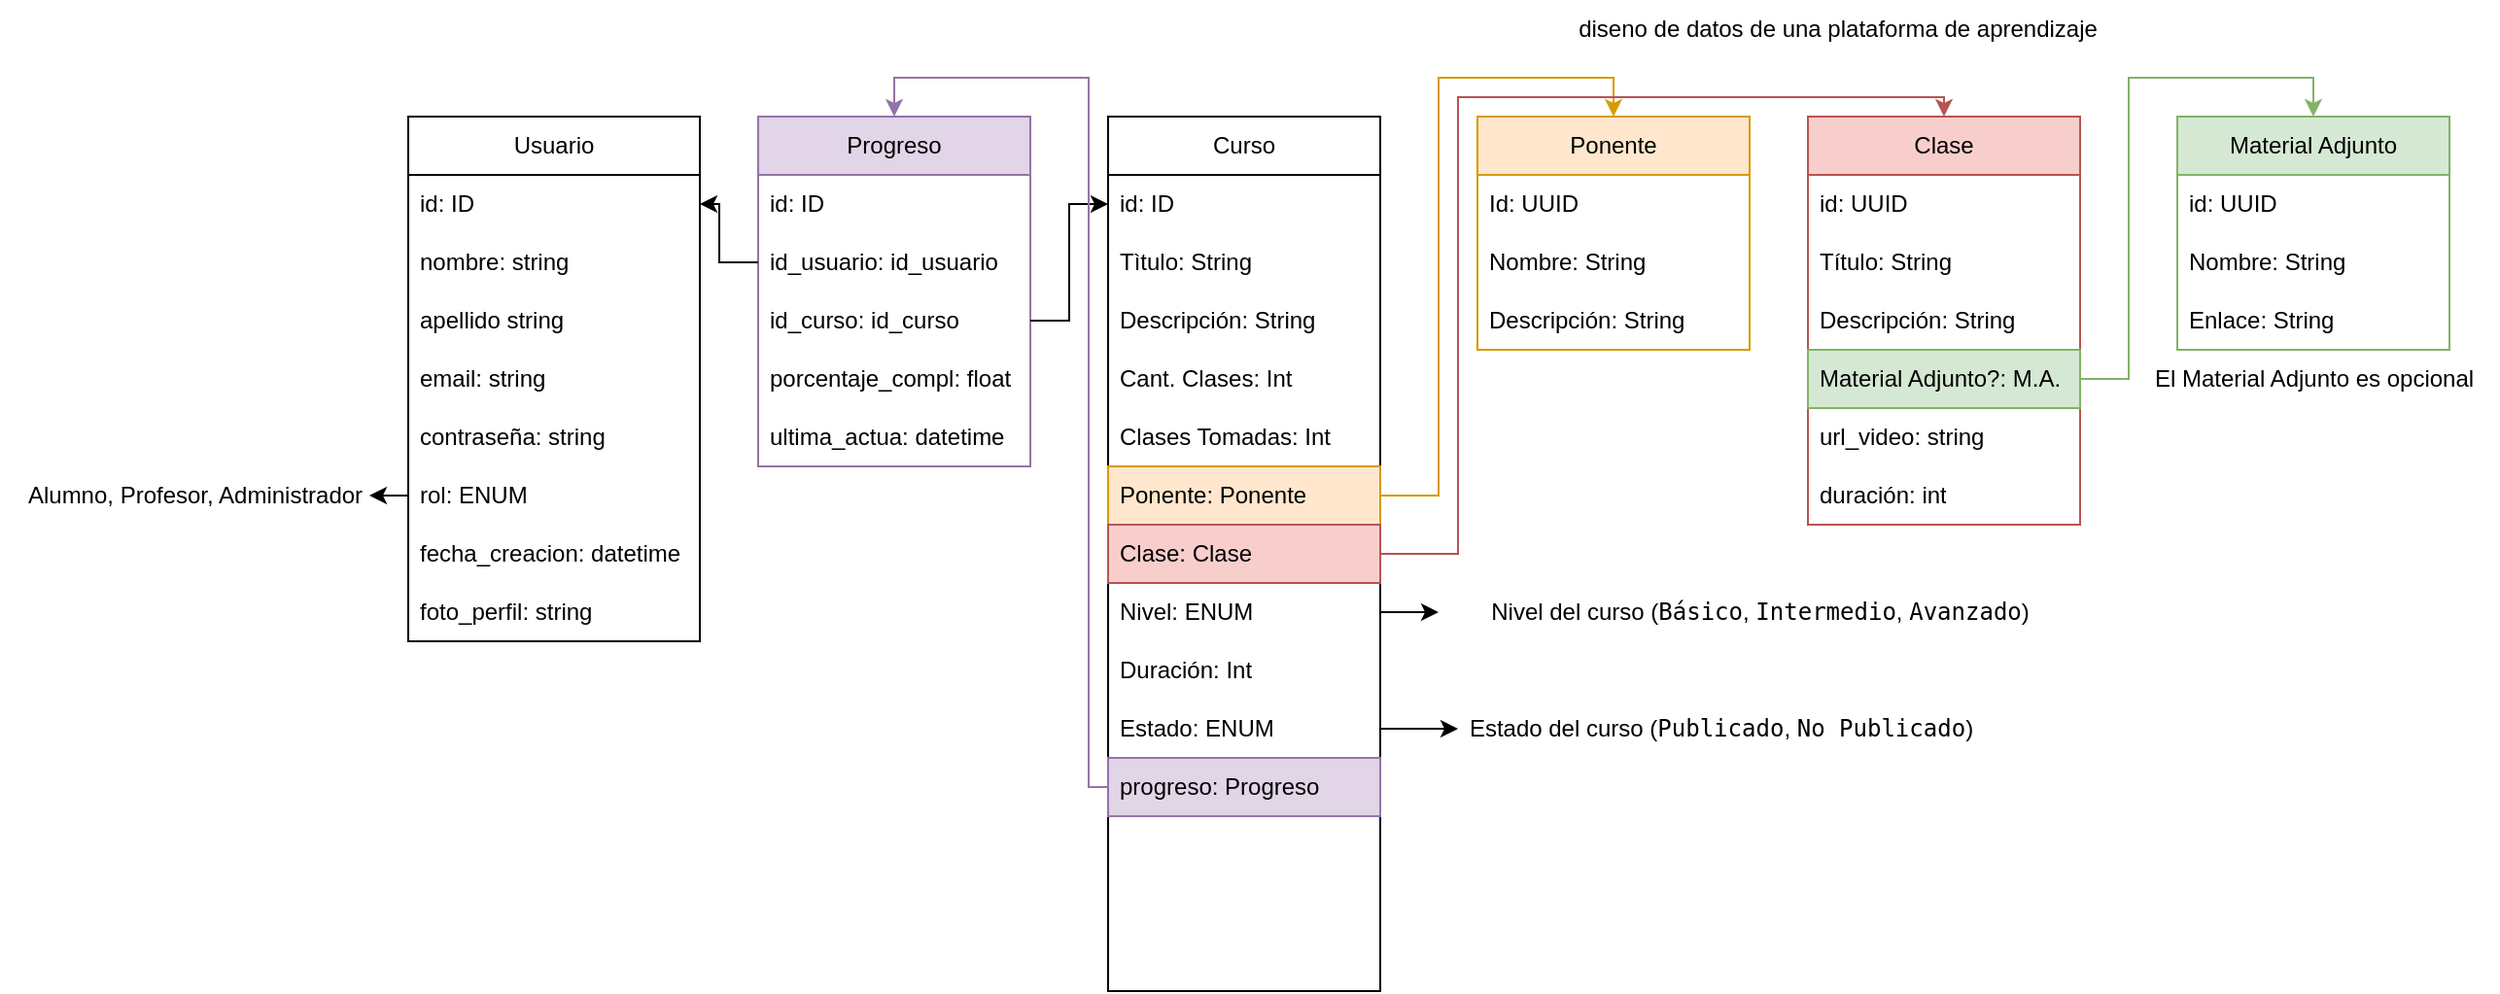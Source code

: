 <mxfile version="24.8.9">
  <diagram name="Página-1" id="BIsnf9ENLGkfcpOaforG">
    <mxGraphModel dx="1434" dy="746" grid="1" gridSize="10" guides="1" tooltips="1" connect="1" arrows="1" fold="1" page="1" pageScale="1" pageWidth="2169" pageHeight="2169" math="0" shadow="0">
      <root>
        <mxCell id="0" />
        <mxCell id="1" parent="0" />
        <mxCell id="p33vpN1_zn9hiMmlmU8_-1" value="Curso" style="swimlane;fontStyle=0;childLayout=stackLayout;horizontal=1;startSize=30;horizontalStack=0;resizeParent=1;resizeParentMax=0;resizeLast=0;collapsible=1;marginBottom=0;whiteSpace=wrap;html=1;" parent="1" vertex="1">
          <mxGeometry x="680" y="120" width="140" height="450" as="geometry" />
        </mxCell>
        <mxCell id="p33vpN1_zn9hiMmlmU8_-2" value="id: ID" style="text;strokeColor=none;fillColor=none;align=left;verticalAlign=middle;spacingLeft=4;spacingRight=4;overflow=hidden;points=[[0,0.5],[1,0.5]];portConstraint=eastwest;rotatable=0;whiteSpace=wrap;html=1;" parent="p33vpN1_zn9hiMmlmU8_-1" vertex="1">
          <mxGeometry y="30" width="140" height="30" as="geometry" />
        </mxCell>
        <mxCell id="p33vpN1_zn9hiMmlmU8_-3" value="Tìtulo: String&amp;nbsp;" style="text;strokeColor=none;fillColor=none;align=left;verticalAlign=middle;spacingLeft=4;spacingRight=4;overflow=hidden;points=[[0,0.5],[1,0.5]];portConstraint=eastwest;rotatable=0;whiteSpace=wrap;html=1;" parent="p33vpN1_zn9hiMmlmU8_-1" vertex="1">
          <mxGeometry y="60" width="140" height="30" as="geometry" />
        </mxCell>
        <mxCell id="p33vpN1_zn9hiMmlmU8_-4" value="Descripción: String" style="text;strokeColor=none;fillColor=none;align=left;verticalAlign=middle;spacingLeft=4;spacingRight=4;overflow=hidden;points=[[0,0.5],[1,0.5]];portConstraint=eastwest;rotatable=0;whiteSpace=wrap;html=1;" parent="p33vpN1_zn9hiMmlmU8_-1" vertex="1">
          <mxGeometry y="90" width="140" height="30" as="geometry" />
        </mxCell>
        <mxCell id="p33vpN1_zn9hiMmlmU8_-16" value="Cant. Clases: Int" style="text;strokeColor=none;fillColor=none;align=left;verticalAlign=middle;spacingLeft=4;spacingRight=4;overflow=hidden;points=[[0,0.5],[1,0.5]];portConstraint=eastwest;rotatable=0;whiteSpace=wrap;html=1;" parent="p33vpN1_zn9hiMmlmU8_-1" vertex="1">
          <mxGeometry y="120" width="140" height="30" as="geometry" />
        </mxCell>
        <mxCell id="p33vpN1_zn9hiMmlmU8_-17" value="Clases Tomadas: Int" style="text;strokeColor=none;fillColor=none;align=left;verticalAlign=middle;spacingLeft=4;spacingRight=4;overflow=hidden;points=[[0,0.5],[1,0.5]];portConstraint=eastwest;rotatable=0;whiteSpace=wrap;html=1;" parent="p33vpN1_zn9hiMmlmU8_-1" vertex="1">
          <mxGeometry y="150" width="140" height="30" as="geometry" />
        </mxCell>
        <mxCell id="p33vpN1_zn9hiMmlmU8_-18" value="Ponente: Ponente" style="text;strokeColor=#d79b00;fillColor=#ffe6cc;align=left;verticalAlign=middle;spacingLeft=4;spacingRight=4;overflow=hidden;points=[[0,0.5],[1,0.5]];portConstraint=eastwest;rotatable=0;whiteSpace=wrap;html=1;" parent="p33vpN1_zn9hiMmlmU8_-1" vertex="1">
          <mxGeometry y="180" width="140" height="30" as="geometry" />
        </mxCell>
        <mxCell id="p33vpN1_zn9hiMmlmU8_-19" value="Clase: Clase" style="text;strokeColor=#b85450;fillColor=#f8cecc;align=left;verticalAlign=middle;spacingLeft=4;spacingRight=4;overflow=hidden;points=[[0,0.5],[1,0.5]];portConstraint=eastwest;rotatable=0;whiteSpace=wrap;html=1;" parent="p33vpN1_zn9hiMmlmU8_-1" vertex="1">
          <mxGeometry y="210" width="140" height="30" as="geometry" />
        </mxCell>
        <mxCell id="abVfpm_DlAJP8ct97AFF-18" style="edgeStyle=orthogonalEdgeStyle;rounded=0;orthogonalLoop=1;jettySize=auto;html=1;exitX=1;exitY=0.5;exitDx=0;exitDy=0;" edge="1" parent="p33vpN1_zn9hiMmlmU8_-1" source="abVfpm_DlAJP8ct97AFF-12">
          <mxGeometry relative="1" as="geometry">
            <mxPoint x="170" y="255" as="targetPoint" />
          </mxGeometry>
        </mxCell>
        <mxCell id="abVfpm_DlAJP8ct97AFF-12" value="Nivel: ENUM" style="text;align=left;verticalAlign=middle;spacingLeft=4;spacingRight=4;overflow=hidden;points=[[0,0.5],[1,0.5]];portConstraint=eastwest;rotatable=0;whiteSpace=wrap;html=1;" vertex="1" parent="p33vpN1_zn9hiMmlmU8_-1">
          <mxGeometry y="240" width="140" height="30" as="geometry" />
        </mxCell>
        <mxCell id="abVfpm_DlAJP8ct97AFF-13" value="Duración: Int" style="text;align=left;verticalAlign=middle;spacingLeft=4;spacingRight=4;overflow=hidden;points=[[0,0.5],[1,0.5]];portConstraint=eastwest;rotatable=0;whiteSpace=wrap;html=1;" vertex="1" parent="p33vpN1_zn9hiMmlmU8_-1">
          <mxGeometry y="270" width="140" height="30" as="geometry" />
        </mxCell>
        <mxCell id="abVfpm_DlAJP8ct97AFF-14" value="Estado: ENUM" style="text;align=left;verticalAlign=middle;spacingLeft=4;spacingRight=4;overflow=hidden;points=[[0,0.5],[1,0.5]];portConstraint=eastwest;rotatable=0;whiteSpace=wrap;html=1;" vertex="1" parent="p33vpN1_zn9hiMmlmU8_-1">
          <mxGeometry y="300" width="140" height="30" as="geometry" />
        </mxCell>
        <mxCell id="abVfpm_DlAJP8ct97AFF-32" value="progreso: Progreso" style="text;align=left;verticalAlign=middle;spacingLeft=4;spacingRight=4;overflow=hidden;points=[[0,0.5],[1,0.5]];portConstraint=eastwest;rotatable=0;whiteSpace=wrap;html=1;fillColor=#e1d5e7;strokeColor=#9673a6;" vertex="1" parent="p33vpN1_zn9hiMmlmU8_-1">
          <mxGeometry y="330" width="140" height="30" as="geometry" />
        </mxCell>
        <mxCell id="abVfpm_DlAJP8ct97AFF-15" style="text;align=left;verticalAlign=middle;spacingLeft=4;spacingRight=4;overflow=hidden;points=[[0,0.5],[1,0.5]];portConstraint=eastwest;rotatable=0;whiteSpace=wrap;html=1;" vertex="1" parent="p33vpN1_zn9hiMmlmU8_-1">
          <mxGeometry y="360" width="140" height="30" as="geometry" />
        </mxCell>
        <mxCell id="abVfpm_DlAJP8ct97AFF-16" style="text;align=left;verticalAlign=middle;spacingLeft=4;spacingRight=4;overflow=hidden;points=[[0,0.5],[1,0.5]];portConstraint=eastwest;rotatable=0;whiteSpace=wrap;html=1;" vertex="1" parent="p33vpN1_zn9hiMmlmU8_-1">
          <mxGeometry y="390" width="140" height="30" as="geometry" />
        </mxCell>
        <mxCell id="abVfpm_DlAJP8ct97AFF-17" style="text;align=left;verticalAlign=middle;spacingLeft=4;spacingRight=4;overflow=hidden;points=[[0,0.5],[1,0.5]];portConstraint=eastwest;rotatable=0;whiteSpace=wrap;html=1;" vertex="1" parent="p33vpN1_zn9hiMmlmU8_-1">
          <mxGeometry y="420" width="140" height="30" as="geometry" />
        </mxCell>
        <mxCell id="p33vpN1_zn9hiMmlmU8_-5" value="Ponente" style="swimlane;fontStyle=0;childLayout=stackLayout;horizontal=1;startSize=30;horizontalStack=0;resizeParent=1;resizeParentMax=0;resizeLast=0;collapsible=1;marginBottom=0;whiteSpace=wrap;html=1;fillColor=#ffe6cc;strokeColor=#d79b00;" parent="1" vertex="1">
          <mxGeometry x="870" y="120" width="140" height="120" as="geometry" />
        </mxCell>
        <mxCell id="p33vpN1_zn9hiMmlmU8_-6" value="Id: UUID" style="text;strokeColor=none;fillColor=none;align=left;verticalAlign=middle;spacingLeft=4;spacingRight=4;overflow=hidden;points=[[0,0.5],[1,0.5]];portConstraint=eastwest;rotatable=0;whiteSpace=wrap;html=1;" parent="p33vpN1_zn9hiMmlmU8_-5" vertex="1">
          <mxGeometry y="30" width="140" height="30" as="geometry" />
        </mxCell>
        <mxCell id="p33vpN1_zn9hiMmlmU8_-7" value="Nombre: String" style="text;strokeColor=none;fillColor=none;align=left;verticalAlign=middle;spacingLeft=4;spacingRight=4;overflow=hidden;points=[[0,0.5],[1,0.5]];portConstraint=eastwest;rotatable=0;whiteSpace=wrap;html=1;" parent="p33vpN1_zn9hiMmlmU8_-5" vertex="1">
          <mxGeometry y="60" width="140" height="30" as="geometry" />
        </mxCell>
        <mxCell id="p33vpN1_zn9hiMmlmU8_-8" value="Descripción: String" style="text;strokeColor=none;fillColor=none;align=left;verticalAlign=middle;spacingLeft=4;spacingRight=4;overflow=hidden;points=[[0,0.5],[1,0.5]];portConstraint=eastwest;rotatable=0;whiteSpace=wrap;html=1;" parent="p33vpN1_zn9hiMmlmU8_-5" vertex="1">
          <mxGeometry y="90" width="140" height="30" as="geometry" />
        </mxCell>
        <mxCell id="p33vpN1_zn9hiMmlmU8_-9" value="Clase" style="swimlane;fontStyle=0;childLayout=stackLayout;horizontal=1;startSize=30;horizontalStack=0;resizeParent=1;resizeParentMax=0;resizeLast=0;collapsible=1;marginBottom=0;whiteSpace=wrap;html=1;fillColor=#f8cecc;strokeColor=#b85450;" parent="1" vertex="1">
          <mxGeometry x="1040" y="120" width="140" height="210" as="geometry" />
        </mxCell>
        <mxCell id="p33vpN1_zn9hiMmlmU8_-10" value="id: UUID" style="text;strokeColor=none;fillColor=none;align=left;verticalAlign=middle;spacingLeft=4;spacingRight=4;overflow=hidden;points=[[0,0.5],[1,0.5]];portConstraint=eastwest;rotatable=0;whiteSpace=wrap;html=1;" parent="p33vpN1_zn9hiMmlmU8_-9" vertex="1">
          <mxGeometry y="30" width="140" height="30" as="geometry" />
        </mxCell>
        <mxCell id="p33vpN1_zn9hiMmlmU8_-11" value="Título: String" style="text;strokeColor=none;fillColor=none;align=left;verticalAlign=middle;spacingLeft=4;spacingRight=4;overflow=hidden;points=[[0,0.5],[1,0.5]];portConstraint=eastwest;rotatable=0;whiteSpace=wrap;html=1;" parent="p33vpN1_zn9hiMmlmU8_-9" vertex="1">
          <mxGeometry y="60" width="140" height="30" as="geometry" />
        </mxCell>
        <mxCell id="p33vpN1_zn9hiMmlmU8_-12" value="Descripción: String" style="text;strokeColor=none;fillColor=none;align=left;verticalAlign=middle;spacingLeft=4;spacingRight=4;overflow=hidden;points=[[0,0.5],[1,0.5]];portConstraint=eastwest;rotatable=0;whiteSpace=wrap;html=1;" parent="p33vpN1_zn9hiMmlmU8_-9" vertex="1">
          <mxGeometry y="90" width="140" height="30" as="geometry" />
        </mxCell>
        <mxCell id="abVfpm_DlAJP8ct97AFF-1" value="Material Adjunto?: M.A.&amp;nbsp;" style="text;strokeColor=#82b366;fillColor=#d5e8d4;align=left;verticalAlign=middle;spacingLeft=4;spacingRight=4;overflow=hidden;points=[[0,0.5],[1,0.5]];portConstraint=eastwest;rotatable=0;whiteSpace=wrap;html=1;" vertex="1" parent="p33vpN1_zn9hiMmlmU8_-9">
          <mxGeometry y="120" width="140" height="30" as="geometry" />
        </mxCell>
        <mxCell id="abVfpm_DlAJP8ct97AFF-23" value="url_video: string" style="text;align=left;verticalAlign=middle;spacingLeft=4;spacingRight=4;overflow=hidden;points=[[0,0.5],[1,0.5]];portConstraint=eastwest;rotatable=0;whiteSpace=wrap;html=1;" vertex="1" parent="p33vpN1_zn9hiMmlmU8_-9">
          <mxGeometry y="150" width="140" height="30" as="geometry" />
        </mxCell>
        <mxCell id="abVfpm_DlAJP8ct97AFF-24" value="duración: int" style="text;align=left;verticalAlign=middle;spacingLeft=4;spacingRight=4;overflow=hidden;points=[[0,0.5],[1,0.5]];portConstraint=eastwest;rotatable=0;whiteSpace=wrap;html=1;" vertex="1" parent="p33vpN1_zn9hiMmlmU8_-9">
          <mxGeometry y="180" width="140" height="30" as="geometry" />
        </mxCell>
        <mxCell id="p33vpN1_zn9hiMmlmU8_-20" style="edgeStyle=orthogonalEdgeStyle;rounded=0;orthogonalLoop=1;jettySize=auto;html=1;exitX=1;exitY=0.5;exitDx=0;exitDy=0;entryX=0.5;entryY=0;entryDx=0;entryDy=0;fillColor=#ffe6cc;strokeColor=#d79b00;" parent="1" source="p33vpN1_zn9hiMmlmU8_-18" target="p33vpN1_zn9hiMmlmU8_-5" edge="1">
          <mxGeometry relative="1" as="geometry">
            <Array as="points">
              <mxPoint x="850" y="315" />
              <mxPoint x="850" y="100" />
              <mxPoint x="940" y="100" />
            </Array>
          </mxGeometry>
        </mxCell>
        <mxCell id="p33vpN1_zn9hiMmlmU8_-21" style="edgeStyle=orthogonalEdgeStyle;rounded=0;orthogonalLoop=1;jettySize=auto;html=1;exitX=1;exitY=0.5;exitDx=0;exitDy=0;entryX=0.5;entryY=0;entryDx=0;entryDy=0;fillColor=#f8cecc;strokeColor=#b85450;" parent="1" source="p33vpN1_zn9hiMmlmU8_-19" target="p33vpN1_zn9hiMmlmU8_-9" edge="1">
          <mxGeometry relative="1" as="geometry">
            <Array as="points">
              <mxPoint x="860" y="345" />
              <mxPoint x="860" y="110" />
              <mxPoint x="1110" y="110" />
            </Array>
          </mxGeometry>
        </mxCell>
        <mxCell id="abVfpm_DlAJP8ct97AFF-2" value="diseno de datos de una plataforma de aprendizaje" style="text;html=1;align=center;verticalAlign=middle;resizable=0;points=[];autosize=1;strokeColor=none;fillColor=none;" vertex="1" parent="1">
          <mxGeometry x="910" y="60" width="290" height="30" as="geometry" />
        </mxCell>
        <mxCell id="abVfpm_DlAJP8ct97AFF-5" value="Material Adjunto" style="swimlane;fontStyle=0;childLayout=stackLayout;horizontal=1;startSize=30;horizontalStack=0;resizeParent=1;resizeParentMax=0;resizeLast=0;collapsible=1;marginBottom=0;whiteSpace=wrap;html=1;fillColor=#d5e8d4;strokeColor=#82b366;" vertex="1" parent="1">
          <mxGeometry x="1230" y="120" width="140" height="120" as="geometry" />
        </mxCell>
        <mxCell id="abVfpm_DlAJP8ct97AFF-6" value="id: UUID" style="text;strokeColor=none;fillColor=none;align=left;verticalAlign=middle;spacingLeft=4;spacingRight=4;overflow=hidden;points=[[0,0.5],[1,0.5]];portConstraint=eastwest;rotatable=0;whiteSpace=wrap;html=1;" vertex="1" parent="abVfpm_DlAJP8ct97AFF-5">
          <mxGeometry y="30" width="140" height="30" as="geometry" />
        </mxCell>
        <mxCell id="abVfpm_DlAJP8ct97AFF-7" value="Nombre: String" style="text;strokeColor=none;fillColor=none;align=left;verticalAlign=middle;spacingLeft=4;spacingRight=4;overflow=hidden;points=[[0,0.5],[1,0.5]];portConstraint=eastwest;rotatable=0;whiteSpace=wrap;html=1;" vertex="1" parent="abVfpm_DlAJP8ct97AFF-5">
          <mxGeometry y="60" width="140" height="30" as="geometry" />
        </mxCell>
        <mxCell id="abVfpm_DlAJP8ct97AFF-8" value="Enlace: String" style="text;strokeColor=none;fillColor=none;align=left;verticalAlign=middle;spacingLeft=4;spacingRight=4;overflow=hidden;points=[[0,0.5],[1,0.5]];portConstraint=eastwest;rotatable=0;whiteSpace=wrap;html=1;" vertex="1" parent="abVfpm_DlAJP8ct97AFF-5">
          <mxGeometry y="90" width="140" height="30" as="geometry" />
        </mxCell>
        <mxCell id="abVfpm_DlAJP8ct97AFF-10" style="edgeStyle=orthogonalEdgeStyle;rounded=0;orthogonalLoop=1;jettySize=auto;html=1;exitX=1;exitY=0.5;exitDx=0;exitDy=0;entryX=0.5;entryY=0;entryDx=0;entryDy=0;fillColor=#d5e8d4;strokeColor=#82b366;" edge="1" parent="1" source="abVfpm_DlAJP8ct97AFF-1" target="abVfpm_DlAJP8ct97AFF-5">
          <mxGeometry relative="1" as="geometry">
            <mxPoint x="1260" y="100" as="targetPoint" />
          </mxGeometry>
        </mxCell>
        <mxCell id="abVfpm_DlAJP8ct97AFF-11" value="El Material Adjunto es opcional" style="text;html=1;align=center;verticalAlign=middle;resizable=0;points=[];autosize=1;strokeColor=none;fillColor=none;" vertex="1" parent="1">
          <mxGeometry x="1205" y="240" width="190" height="30" as="geometry" />
        </mxCell>
        <mxCell id="abVfpm_DlAJP8ct97AFF-19" value="Estado del curso (&lt;code&gt;Publicado&lt;/code&gt;, &lt;code&gt;No Publicado&lt;/code&gt;)" style="text;html=1;align=center;verticalAlign=middle;resizable=0;points=[];autosize=1;strokeColor=none;fillColor=none;" vertex="1" parent="1">
          <mxGeometry x="860" y="420" width="270" height="30" as="geometry" />
        </mxCell>
        <mxCell id="abVfpm_DlAJP8ct97AFF-21" style="edgeStyle=orthogonalEdgeStyle;rounded=0;orthogonalLoop=1;jettySize=auto;html=1;exitX=1;exitY=0.5;exitDx=0;exitDy=0;" edge="1" parent="1" source="abVfpm_DlAJP8ct97AFF-14" target="abVfpm_DlAJP8ct97AFF-19">
          <mxGeometry relative="1" as="geometry" />
        </mxCell>
        <mxCell id="abVfpm_DlAJP8ct97AFF-22" value="Nivel del curso (&lt;code&gt;Básico&lt;/code&gt;, &lt;code&gt;Intermedio&lt;/code&gt;, &lt;code&gt;Avanzado&lt;/code&gt;)" style="text;html=1;align=center;verticalAlign=middle;resizable=0;points=[];autosize=1;strokeColor=none;fillColor=none;" vertex="1" parent="1">
          <mxGeometry x="870" y="360" width="290" height="30" as="geometry" />
        </mxCell>
        <mxCell id="abVfpm_DlAJP8ct97AFF-25" value="Progreso" style="swimlane;fontStyle=0;childLayout=stackLayout;horizontal=1;startSize=30;horizontalStack=0;resizeParent=1;resizeParentMax=0;resizeLast=0;collapsible=1;marginBottom=0;whiteSpace=wrap;html=1;fillColor=#e1d5e7;strokeColor=#9673a6;" vertex="1" parent="1">
          <mxGeometry x="500" y="120" width="140" height="180" as="geometry" />
        </mxCell>
        <mxCell id="abVfpm_DlAJP8ct97AFF-26" value="id: ID" style="text;strokeColor=none;fillColor=none;align=left;verticalAlign=middle;spacingLeft=4;spacingRight=4;overflow=hidden;points=[[0,0.5],[1,0.5]];portConstraint=eastwest;rotatable=0;whiteSpace=wrap;html=1;" vertex="1" parent="abVfpm_DlAJP8ct97AFF-25">
          <mxGeometry y="30" width="140" height="30" as="geometry" />
        </mxCell>
        <mxCell id="abVfpm_DlAJP8ct97AFF-27" value="id_usuario: id_usuario" style="text;strokeColor=none;fillColor=none;align=left;verticalAlign=middle;spacingLeft=4;spacingRight=4;overflow=hidden;points=[[0,0.5],[1,0.5]];portConstraint=eastwest;rotatable=0;whiteSpace=wrap;html=1;" vertex="1" parent="abVfpm_DlAJP8ct97AFF-25">
          <mxGeometry y="60" width="140" height="30" as="geometry" />
        </mxCell>
        <mxCell id="abVfpm_DlAJP8ct97AFF-28" value="id_curso: id_curso" style="text;strokeColor=none;fillColor=none;align=left;verticalAlign=middle;spacingLeft=4;spacingRight=4;overflow=hidden;points=[[0,0.5],[1,0.5]];portConstraint=eastwest;rotatable=0;whiteSpace=wrap;html=1;" vertex="1" parent="abVfpm_DlAJP8ct97AFF-25">
          <mxGeometry y="90" width="140" height="30" as="geometry" />
        </mxCell>
        <mxCell id="abVfpm_DlAJP8ct97AFF-34" value="porcentaje_compl: float" style="text;strokeColor=none;fillColor=none;align=left;verticalAlign=middle;spacingLeft=4;spacingRight=4;overflow=hidden;points=[[0,0.5],[1,0.5]];portConstraint=eastwest;rotatable=0;whiteSpace=wrap;html=1;" vertex="1" parent="abVfpm_DlAJP8ct97AFF-25">
          <mxGeometry y="120" width="140" height="30" as="geometry" />
        </mxCell>
        <mxCell id="abVfpm_DlAJP8ct97AFF-35" value="ultima_actua: datetime" style="text;strokeColor=none;fillColor=none;align=left;verticalAlign=middle;spacingLeft=4;spacingRight=4;overflow=hidden;points=[[0,0.5],[1,0.5]];portConstraint=eastwest;rotatable=0;whiteSpace=wrap;html=1;" vertex="1" parent="abVfpm_DlAJP8ct97AFF-25">
          <mxGeometry y="150" width="140" height="30" as="geometry" />
        </mxCell>
        <mxCell id="abVfpm_DlAJP8ct97AFF-31" style="edgeStyle=orthogonalEdgeStyle;rounded=0;orthogonalLoop=1;jettySize=auto;html=1;exitX=1;exitY=0.5;exitDx=0;exitDy=0;entryX=0;entryY=0.5;entryDx=0;entryDy=0;" edge="1" parent="1" source="abVfpm_DlAJP8ct97AFF-28" target="p33vpN1_zn9hiMmlmU8_-2">
          <mxGeometry relative="1" as="geometry" />
        </mxCell>
        <mxCell id="abVfpm_DlAJP8ct97AFF-33" style="edgeStyle=orthogonalEdgeStyle;rounded=0;orthogonalLoop=1;jettySize=auto;html=1;exitX=0;exitY=0.5;exitDx=0;exitDy=0;entryX=0.5;entryY=0;entryDx=0;entryDy=0;fillColor=#e1d5e7;strokeColor=#9673a6;" edge="1" parent="1" source="abVfpm_DlAJP8ct97AFF-32" target="abVfpm_DlAJP8ct97AFF-25">
          <mxGeometry relative="1" as="geometry">
            <Array as="points">
              <mxPoint x="670" y="465" />
              <mxPoint x="670" y="100" />
              <mxPoint x="570" y="100" />
            </Array>
          </mxGeometry>
        </mxCell>
        <mxCell id="abVfpm_DlAJP8ct97AFF-36" value="Usuario" style="swimlane;fontStyle=0;childLayout=stackLayout;horizontal=1;startSize=30;horizontalStack=0;resizeParent=1;resizeParentMax=0;resizeLast=0;collapsible=1;marginBottom=0;whiteSpace=wrap;html=1;" vertex="1" parent="1">
          <mxGeometry x="320" y="120" width="150" height="270" as="geometry" />
        </mxCell>
        <mxCell id="abVfpm_DlAJP8ct97AFF-37" value="id: ID" style="text;strokeColor=none;fillColor=none;align=left;verticalAlign=middle;spacingLeft=4;spacingRight=4;overflow=hidden;points=[[0,0.5],[1,0.5]];portConstraint=eastwest;rotatable=0;whiteSpace=wrap;html=1;" vertex="1" parent="abVfpm_DlAJP8ct97AFF-36">
          <mxGeometry y="30" width="150" height="30" as="geometry" />
        </mxCell>
        <mxCell id="abVfpm_DlAJP8ct97AFF-38" value="nombre: string" style="text;strokeColor=none;fillColor=none;align=left;verticalAlign=middle;spacingLeft=4;spacingRight=4;overflow=hidden;points=[[0,0.5],[1,0.5]];portConstraint=eastwest;rotatable=0;whiteSpace=wrap;html=1;" vertex="1" parent="abVfpm_DlAJP8ct97AFF-36">
          <mxGeometry y="60" width="150" height="30" as="geometry" />
        </mxCell>
        <mxCell id="abVfpm_DlAJP8ct97AFF-39" value="apellido string" style="text;strokeColor=none;fillColor=none;align=left;verticalAlign=middle;spacingLeft=4;spacingRight=4;overflow=hidden;points=[[0,0.5],[1,0.5]];portConstraint=eastwest;rotatable=0;whiteSpace=wrap;html=1;" vertex="1" parent="abVfpm_DlAJP8ct97AFF-36">
          <mxGeometry y="90" width="150" height="30" as="geometry" />
        </mxCell>
        <mxCell id="abVfpm_DlAJP8ct97AFF-40" value="email: string" style="text;strokeColor=none;fillColor=none;align=left;verticalAlign=middle;spacingLeft=4;spacingRight=4;overflow=hidden;points=[[0,0.5],[1,0.5]];portConstraint=eastwest;rotatable=0;whiteSpace=wrap;html=1;" vertex="1" parent="abVfpm_DlAJP8ct97AFF-36">
          <mxGeometry y="120" width="150" height="30" as="geometry" />
        </mxCell>
        <mxCell id="abVfpm_DlAJP8ct97AFF-41" value="contraseña: string" style="text;strokeColor=none;fillColor=none;align=left;verticalAlign=middle;spacingLeft=4;spacingRight=4;overflow=hidden;points=[[0,0.5],[1,0.5]];portConstraint=eastwest;rotatable=0;whiteSpace=wrap;html=1;" vertex="1" parent="abVfpm_DlAJP8ct97AFF-36">
          <mxGeometry y="150" width="150" height="30" as="geometry" />
        </mxCell>
        <mxCell id="abVfpm_DlAJP8ct97AFF-48" style="edgeStyle=orthogonalEdgeStyle;rounded=0;orthogonalLoop=1;jettySize=auto;html=1;exitX=0;exitY=0.5;exitDx=0;exitDy=0;" edge="1" parent="abVfpm_DlAJP8ct97AFF-36" source="abVfpm_DlAJP8ct97AFF-42">
          <mxGeometry relative="1" as="geometry">
            <mxPoint x="-20" y="195" as="targetPoint" />
          </mxGeometry>
        </mxCell>
        <mxCell id="abVfpm_DlAJP8ct97AFF-42" value="rol: ENUM" style="text;strokeColor=none;fillColor=none;align=left;verticalAlign=middle;spacingLeft=4;spacingRight=4;overflow=hidden;points=[[0,0.5],[1,0.5]];portConstraint=eastwest;rotatable=0;whiteSpace=wrap;html=1;" vertex="1" parent="abVfpm_DlAJP8ct97AFF-36">
          <mxGeometry y="180" width="150" height="30" as="geometry" />
        </mxCell>
        <mxCell id="abVfpm_DlAJP8ct97AFF-43" value="fecha_creacion: datetime" style="text;strokeColor=none;fillColor=none;align=left;verticalAlign=middle;spacingLeft=4;spacingRight=4;overflow=hidden;points=[[0,0.5],[1,0.5]];portConstraint=eastwest;rotatable=0;whiteSpace=wrap;html=1;" vertex="1" parent="abVfpm_DlAJP8ct97AFF-36">
          <mxGeometry y="210" width="150" height="30" as="geometry" />
        </mxCell>
        <mxCell id="abVfpm_DlAJP8ct97AFF-44" value="foto_perfil: string" style="text;strokeColor=none;fillColor=none;align=left;verticalAlign=middle;spacingLeft=4;spacingRight=4;overflow=hidden;points=[[0,0.5],[1,0.5]];portConstraint=eastwest;rotatable=0;whiteSpace=wrap;html=1;" vertex="1" parent="abVfpm_DlAJP8ct97AFF-36">
          <mxGeometry y="240" width="150" height="30" as="geometry" />
        </mxCell>
        <mxCell id="abVfpm_DlAJP8ct97AFF-47" value="Alumno, Profesor, Administrador" style="text;html=1;align=center;verticalAlign=middle;resizable=0;points=[];autosize=1;strokeColor=none;fillColor=none;" vertex="1" parent="1">
          <mxGeometry x="110" y="300" width="200" height="30" as="geometry" />
        </mxCell>
        <mxCell id="abVfpm_DlAJP8ct97AFF-49" style="edgeStyle=orthogonalEdgeStyle;rounded=0;orthogonalLoop=1;jettySize=auto;html=1;exitX=0;exitY=0.5;exitDx=0;exitDy=0;entryX=1;entryY=0.5;entryDx=0;entryDy=0;" edge="1" parent="1" source="abVfpm_DlAJP8ct97AFF-27" target="abVfpm_DlAJP8ct97AFF-37">
          <mxGeometry relative="1" as="geometry" />
        </mxCell>
      </root>
    </mxGraphModel>
  </diagram>
</mxfile>
